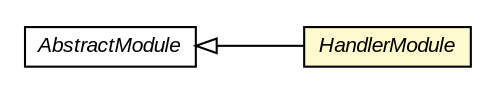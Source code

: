 #!/usr/local/bin/dot
#
# Class diagram 
# Generated by UMLGraph version R5_6-24-gf6e263 (http://www.umlgraph.org/)
#

digraph G {
	edge [fontname="arial",fontsize=10,labelfontname="arial",labelfontsize=10];
	node [fontname="arial",fontsize=10,shape=plaintext];
	nodesep=0.25;
	ranksep=0.5;
	rankdir=LR;
	// com.gwtplatform.dispatch.rpc.server.guice.HandlerModule
	c286376 [label=<<table title="com.gwtplatform.dispatch.rpc.server.guice.HandlerModule" border="0" cellborder="1" cellspacing="0" cellpadding="2" port="p" bgcolor="lemonChiffon" href="./HandlerModule.html">
		<tr><td><table border="0" cellspacing="0" cellpadding="1">
<tr><td align="center" balign="center"><font face="arial italic"> HandlerModule </font></td></tr>
		</table></td></tr>
		</table>>, URL="./HandlerModule.html", fontname="arial", fontcolor="black", fontsize=10.0];
	//com.gwtplatform.dispatch.rpc.server.guice.HandlerModule extends com.google.inject.AbstractModule
	c286719:p -> c286376:p [dir=back,arrowtail=empty];
	// com.google.inject.AbstractModule
	c286719 [label=<<table title="com.google.inject.AbstractModule" border="0" cellborder="1" cellspacing="0" cellpadding="2" port="p" href="http://google-guice.googlecode.com/svn/trunk/javadoc/com/google/inject/AbstractModule.html">
		<tr><td><table border="0" cellspacing="0" cellpadding="1">
<tr><td align="center" balign="center"><font face="arial italic"> AbstractModule </font></td></tr>
		</table></td></tr>
		</table>>, URL="http://google-guice.googlecode.com/svn/trunk/javadoc/com/google/inject/AbstractModule.html", fontname="arial", fontcolor="black", fontsize=10.0];
}

